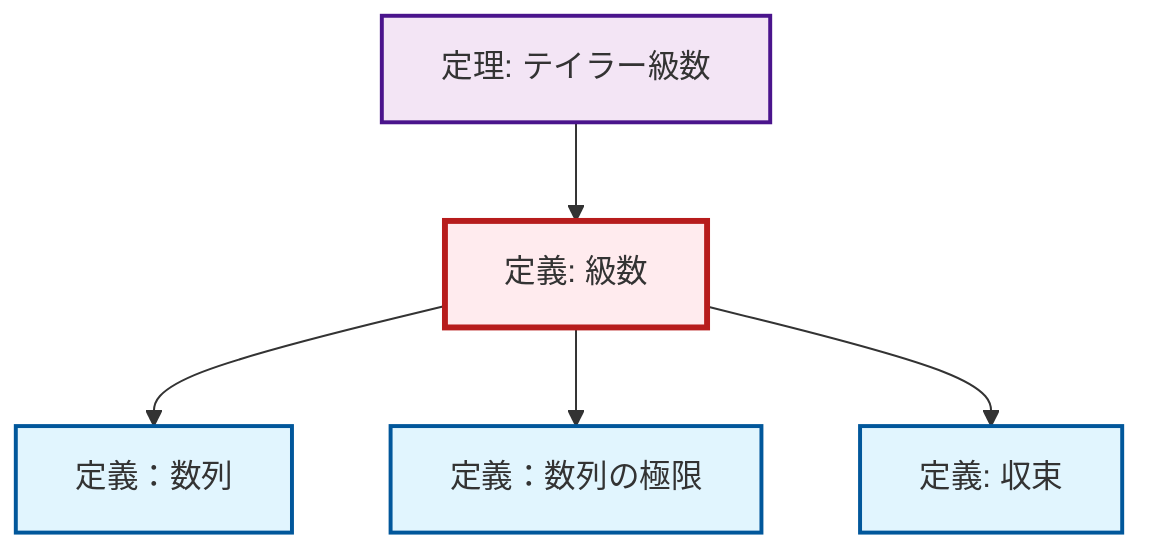 graph TD
    classDef definition fill:#e1f5fe,stroke:#01579b,stroke-width:2px
    classDef theorem fill:#f3e5f5,stroke:#4a148c,stroke-width:2px
    classDef axiom fill:#fff3e0,stroke:#e65100,stroke-width:2px
    classDef example fill:#e8f5e9,stroke:#1b5e20,stroke-width:2px
    classDef current fill:#ffebee,stroke:#b71c1c,stroke-width:3px
    thm-taylor-series["定理: テイラー級数"]:::theorem
    def-convergence["定義: 収束"]:::definition
    def-series["定義: 級数"]:::definition
    def-sequence["定義：数列"]:::definition
    def-limit["定義：数列の極限"]:::definition
    def-series --> def-sequence
    thm-taylor-series --> def-series
    def-series --> def-limit
    def-series --> def-convergence
    class def-series current